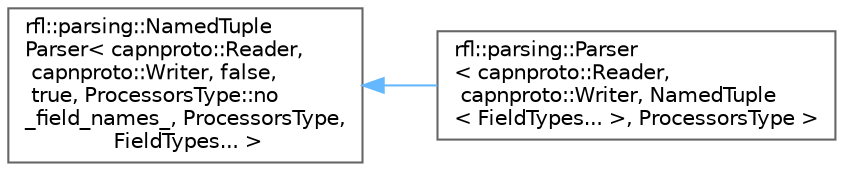 digraph "类继承关系图"
{
 // LATEX_PDF_SIZE
  bgcolor="transparent";
  edge [fontname=Helvetica,fontsize=10,labelfontname=Helvetica,labelfontsize=10];
  node [fontname=Helvetica,fontsize=10,shape=box,height=0.2,width=0.4];
  rankdir="LR";
  Node0 [id="Node000000",label="rfl::parsing::NamedTuple\lParser\< capnproto::Reader,\l capnproto::Writer, false,\l true, ProcessorsType::no\l_field_names_, ProcessorsType,\l FieldTypes... \>",height=0.2,width=0.4,color="grey40", fillcolor="white", style="filled",URL="$structrfl_1_1parsing_1_1_named_tuple_parser.html",tooltip=" "];
  Node0 -> Node1 [id="edge5839_Node000000_Node000001",dir="back",color="steelblue1",style="solid",tooltip=" "];
  Node1 [id="Node000001",label="rfl::parsing::Parser\l\< capnproto::Reader,\l capnproto::Writer, NamedTuple\l\< FieldTypes... \>, ProcessorsType \>",height=0.2,width=0.4,color="grey40", fillcolor="white", style="filled",URL="$structrfl_1_1parsing_1_1_parser_3_01capnproto_1_1_reader_00_01capnproto_1_1_writer_00_01_named_t9b0c92d4d4718b11d74fb98f7cf48c83.html",tooltip=" "];
}

